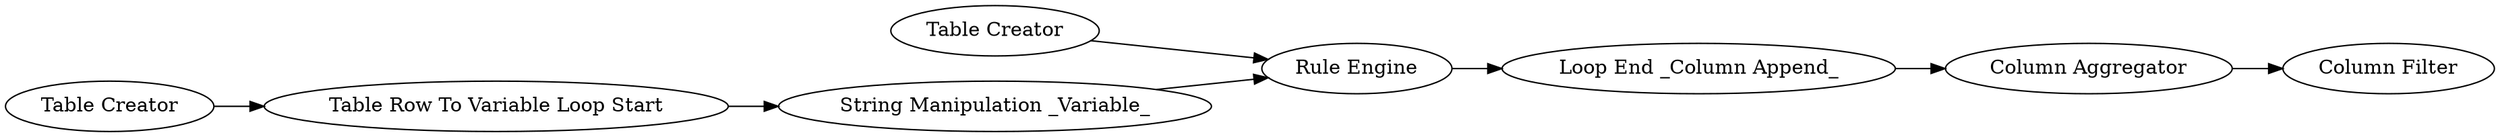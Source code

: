 digraph {
	1 [label="Table Creator"]
	2 [label="Table Row To Variable Loop Start"]
	3 [label="Rule Engine"]
	4 [label="String Manipulation _Variable_"]
	5 [label="Loop End _Column Append_"]
	6 [label="Table Creator"]
	7 [label="Column Aggregator"]
	8 [label="Column Filter"]
	1 -> 3
	2 -> 4
	3 -> 5
	4 -> 3
	5 -> 7
	6 -> 2
	7 -> 8
	rankdir=LR
}
